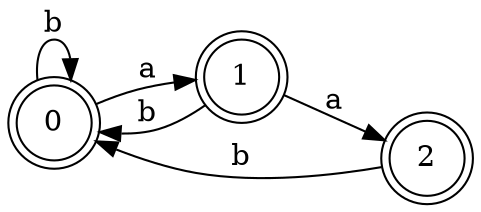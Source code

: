 digraph TP04_3_a {
	rankdir=LR;
	graph [dpi = 300];
	node [shape = doublecircle]; 0, 1, 2;
	node [shape = circle];
	0->1[label="a"]; 0->0[label="b"];
	1->2[label="a"]; 1->0[label="b"];
	                 2->0[label="b"];
}

